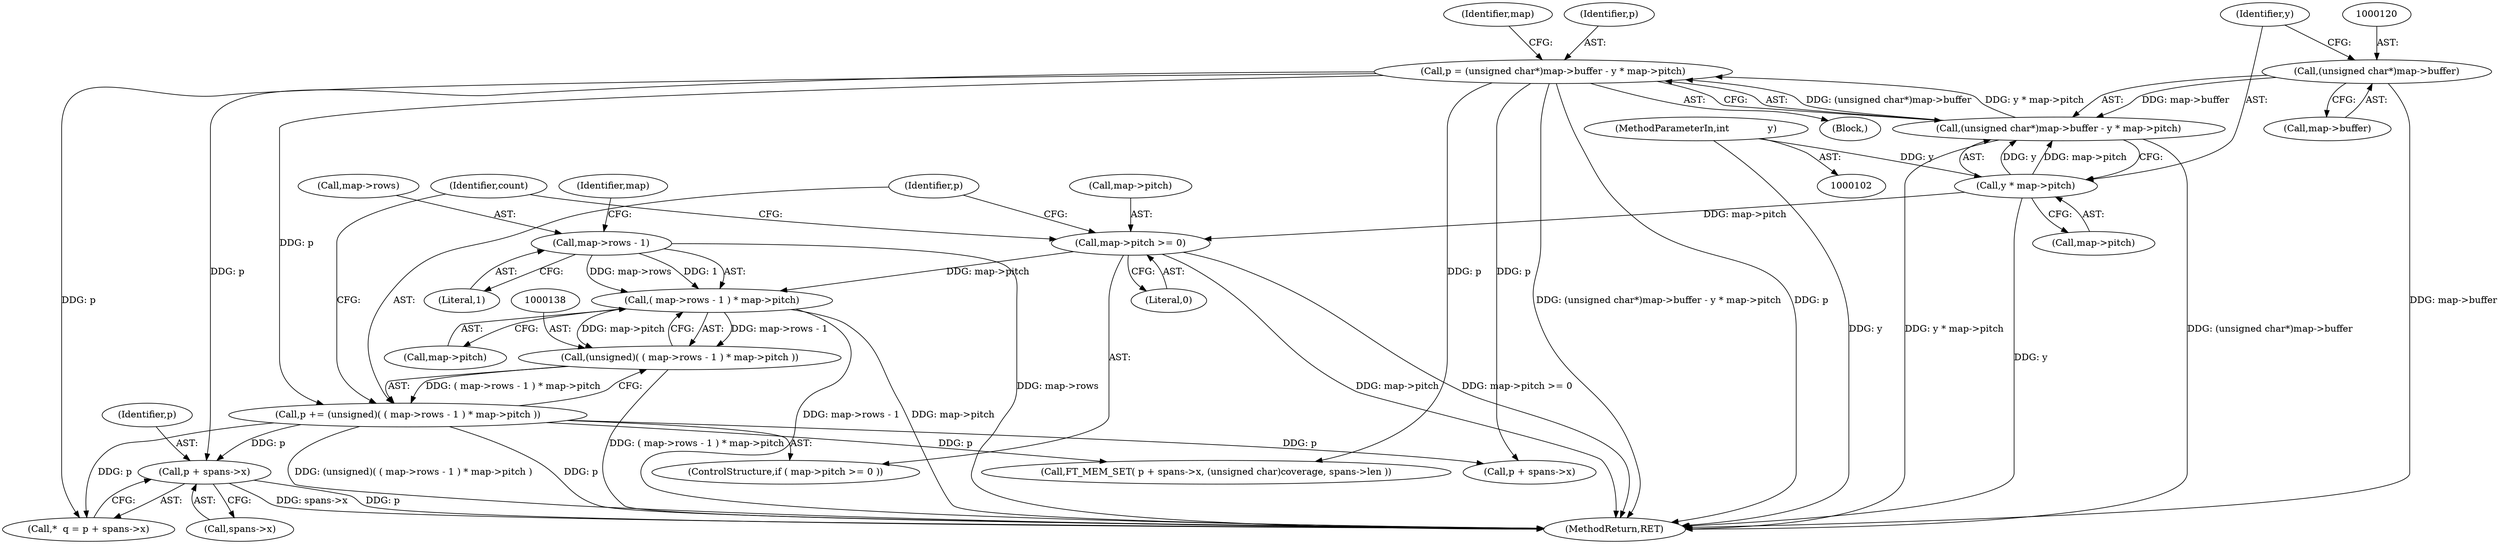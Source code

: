 digraph "0_savannah_6305b869d86ff415a33576df6d43729673c66eee@pointer" {
"1000190" [label="(Call,p + spans->x)"];
"1000116" [label="(Call,p = (unsigned char*)map->buffer - y * map->pitch)"];
"1000118" [label="(Call,(unsigned char*)map->buffer - y * map->pitch)"];
"1000119" [label="(Call,(unsigned char*)map->buffer)"];
"1000124" [label="(Call,y * map->pitch)"];
"1000103" [label="(MethodParameterIn,int             y)"];
"1000135" [label="(Call,p += (unsigned)( ( map->rows - 1 ) * map->pitch ))"];
"1000137" [label="(Call,(unsigned)( ( map->rows - 1 ) * map->pitch ))"];
"1000139" [label="(Call,( map->rows - 1 ) * map->pitch)"];
"1000140" [label="(Call,map->rows - 1)"];
"1000130" [label="(Call,map->pitch >= 0)"];
"1000116" [label="(Call,p = (unsigned char*)map->buffer - y * map->pitch)"];
"1000130" [label="(Call,map->pitch >= 0)"];
"1000117" [label="(Identifier,p)"];
"1000125" [label="(Identifier,y)"];
"1000145" [label="(Call,map->pitch)"];
"1000136" [label="(Identifier,p)"];
"1000144" [label="(Literal,1)"];
"1000174" [label="(Call,p + spans->x)"];
"1000119" [label="(Call,(unsigned char*)map->buffer)"];
"1000256" [label="(MethodReturn,RET)"];
"1000124" [label="(Call,y * map->pitch)"];
"1000118" [label="(Call,(unsigned char*)map->buffer - y * map->pitch)"];
"1000140" [label="(Call,map->rows - 1)"];
"1000141" [label="(Call,map->rows)"];
"1000135" [label="(Call,p += (unsigned)( ( map->rows - 1 ) * map->pitch ))"];
"1000173" [label="(Call,FT_MEM_SET( p + spans->x, (unsigned char)coverage, spans->len ))"];
"1000191" [label="(Identifier,p)"];
"1000190" [label="(Call,p + spans->x)"];
"1000129" [label="(ControlStructure,if ( map->pitch >= 0 ))"];
"1000137" [label="(Call,(unsigned)( ( map->rows - 1 ) * map->pitch ))"];
"1000150" [label="(Identifier,count)"];
"1000131" [label="(Call,map->pitch)"];
"1000192" [label="(Call,spans->x)"];
"1000107" [label="(Block,)"];
"1000134" [label="(Literal,0)"];
"1000139" [label="(Call,( map->rows - 1 ) * map->pitch)"];
"1000103" [label="(MethodParameterIn,int             y)"];
"1000126" [label="(Call,map->pitch)"];
"1000146" [label="(Identifier,map)"];
"1000132" [label="(Identifier,map)"];
"1000121" [label="(Call,map->buffer)"];
"1000188" [label="(Call,*  q = p + spans->x)"];
"1000190" -> "1000188"  [label="AST: "];
"1000190" -> "1000192"  [label="CFG: "];
"1000191" -> "1000190"  [label="AST: "];
"1000192" -> "1000190"  [label="AST: "];
"1000188" -> "1000190"  [label="CFG: "];
"1000190" -> "1000256"  [label="DDG: p"];
"1000190" -> "1000256"  [label="DDG: spans->x"];
"1000116" -> "1000190"  [label="DDG: p"];
"1000135" -> "1000190"  [label="DDG: p"];
"1000116" -> "1000107"  [label="AST: "];
"1000116" -> "1000118"  [label="CFG: "];
"1000117" -> "1000116"  [label="AST: "];
"1000118" -> "1000116"  [label="AST: "];
"1000132" -> "1000116"  [label="CFG: "];
"1000116" -> "1000256"  [label="DDG: (unsigned char*)map->buffer - y * map->pitch"];
"1000116" -> "1000256"  [label="DDG: p"];
"1000118" -> "1000116"  [label="DDG: (unsigned char*)map->buffer"];
"1000118" -> "1000116"  [label="DDG: y * map->pitch"];
"1000116" -> "1000135"  [label="DDG: p"];
"1000116" -> "1000173"  [label="DDG: p"];
"1000116" -> "1000174"  [label="DDG: p"];
"1000116" -> "1000188"  [label="DDG: p"];
"1000118" -> "1000124"  [label="CFG: "];
"1000119" -> "1000118"  [label="AST: "];
"1000124" -> "1000118"  [label="AST: "];
"1000118" -> "1000256"  [label="DDG: (unsigned char*)map->buffer"];
"1000118" -> "1000256"  [label="DDG: y * map->pitch"];
"1000119" -> "1000118"  [label="DDG: map->buffer"];
"1000124" -> "1000118"  [label="DDG: y"];
"1000124" -> "1000118"  [label="DDG: map->pitch"];
"1000119" -> "1000121"  [label="CFG: "];
"1000120" -> "1000119"  [label="AST: "];
"1000121" -> "1000119"  [label="AST: "];
"1000125" -> "1000119"  [label="CFG: "];
"1000119" -> "1000256"  [label="DDG: map->buffer"];
"1000124" -> "1000126"  [label="CFG: "];
"1000125" -> "1000124"  [label="AST: "];
"1000126" -> "1000124"  [label="AST: "];
"1000124" -> "1000256"  [label="DDG: y"];
"1000103" -> "1000124"  [label="DDG: y"];
"1000124" -> "1000130"  [label="DDG: map->pitch"];
"1000103" -> "1000102"  [label="AST: "];
"1000103" -> "1000256"  [label="DDG: y"];
"1000135" -> "1000129"  [label="AST: "];
"1000135" -> "1000137"  [label="CFG: "];
"1000136" -> "1000135"  [label="AST: "];
"1000137" -> "1000135"  [label="AST: "];
"1000150" -> "1000135"  [label="CFG: "];
"1000135" -> "1000256"  [label="DDG: p"];
"1000135" -> "1000256"  [label="DDG: (unsigned)( ( map->rows - 1 ) * map->pitch )"];
"1000137" -> "1000135"  [label="DDG: ( map->rows - 1 ) * map->pitch"];
"1000135" -> "1000173"  [label="DDG: p"];
"1000135" -> "1000174"  [label="DDG: p"];
"1000135" -> "1000188"  [label="DDG: p"];
"1000137" -> "1000139"  [label="CFG: "];
"1000138" -> "1000137"  [label="AST: "];
"1000139" -> "1000137"  [label="AST: "];
"1000137" -> "1000256"  [label="DDG: ( map->rows - 1 ) * map->pitch"];
"1000139" -> "1000137"  [label="DDG: map->rows - 1"];
"1000139" -> "1000137"  [label="DDG: map->pitch"];
"1000139" -> "1000145"  [label="CFG: "];
"1000140" -> "1000139"  [label="AST: "];
"1000145" -> "1000139"  [label="AST: "];
"1000139" -> "1000256"  [label="DDG: map->rows - 1"];
"1000139" -> "1000256"  [label="DDG: map->pitch"];
"1000140" -> "1000139"  [label="DDG: map->rows"];
"1000140" -> "1000139"  [label="DDG: 1"];
"1000130" -> "1000139"  [label="DDG: map->pitch"];
"1000140" -> "1000144"  [label="CFG: "];
"1000141" -> "1000140"  [label="AST: "];
"1000144" -> "1000140"  [label="AST: "];
"1000146" -> "1000140"  [label="CFG: "];
"1000140" -> "1000256"  [label="DDG: map->rows"];
"1000130" -> "1000129"  [label="AST: "];
"1000130" -> "1000134"  [label="CFG: "];
"1000131" -> "1000130"  [label="AST: "];
"1000134" -> "1000130"  [label="AST: "];
"1000136" -> "1000130"  [label="CFG: "];
"1000150" -> "1000130"  [label="CFG: "];
"1000130" -> "1000256"  [label="DDG: map->pitch >= 0"];
"1000130" -> "1000256"  [label="DDG: map->pitch"];
}
